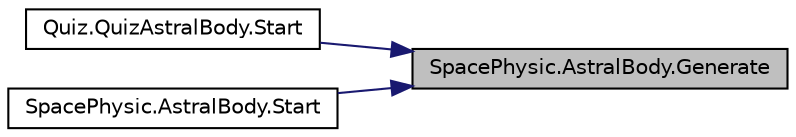 digraph "SpacePhysic.AstralBody.Generate"
{
 // INTERACTIVE_SVG=YES
 // LATEX_PDF_SIZE
  edge [fontname="Helvetica",fontsize="10",labelfontname="Helvetica",labelfontsize="10"];
  node [fontname="Helvetica",fontsize="10",shape=record];
  rankdir="RL";
  Node1 [label="SpacePhysic.AstralBody.Generate",height=0.2,width=0.4,color="black", fillcolor="grey75", style="filled", fontcolor="black",tooltip=" "];
  Node1 -> Node2 [dir="back",color="midnightblue",fontsize="10",style="solid",fontname="Helvetica"];
  Node2 [label="Quiz.QuizAstralBody.Start",height=0.2,width=0.4,color="black", fillcolor="white", style="filled",URL="$class_quiz_1_1_quiz_astral_body.html#a5c4a08f896e60482463982c87c812143",tooltip=" "];
  Node1 -> Node3 [dir="back",color="midnightblue",fontsize="10",style="solid",fontname="Helvetica"];
  Node3 [label="SpacePhysic.AstralBody.Start",height=0.2,width=0.4,color="black", fillcolor="white", style="filled",URL="$class_space_physic_1_1_astral_body.html#af558a0166f9d5bfad6fd918b3656aef0",tooltip=" "];
}
